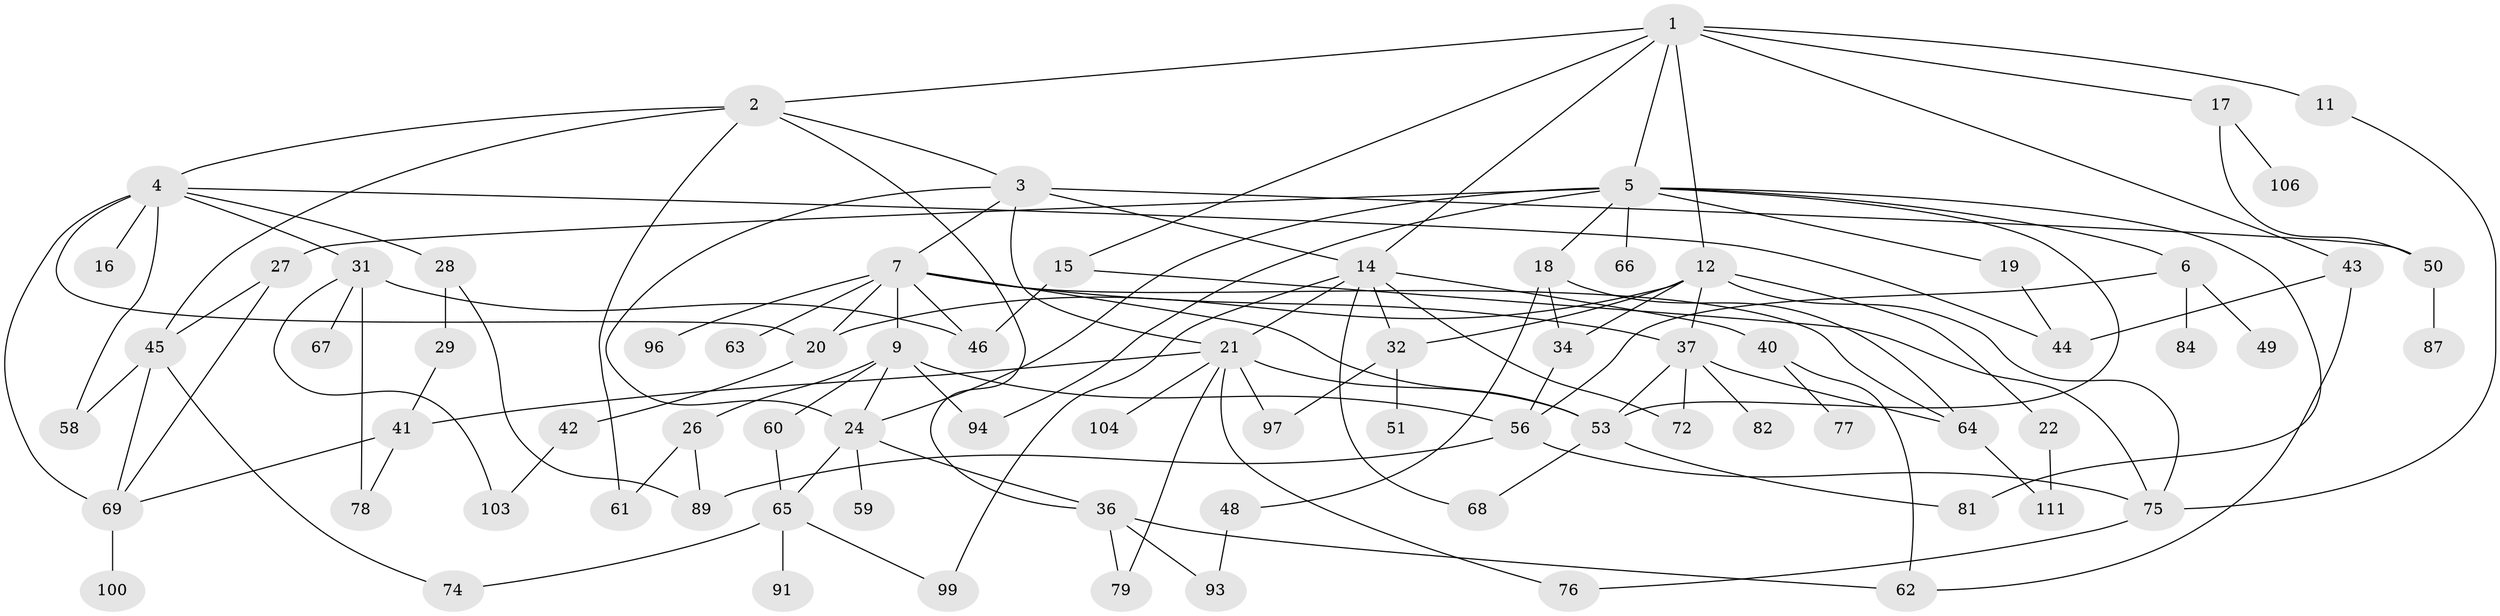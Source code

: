 // Generated by graph-tools (version 1.1) at 2025/23/03/03/25 07:23:30]
// undirected, 77 vertices, 126 edges
graph export_dot {
graph [start="1"]
  node [color=gray90,style=filled];
  1 [super="+33"];
  2 [super="+105"];
  3 [super="+13"];
  4 [super="+8"];
  5 [super="+23"];
  6 [super="+54"];
  7 [super="+10"];
  9 [super="+30"];
  11;
  12 [super="+57"];
  14 [super="+101"];
  15;
  16;
  17 [super="+38"];
  18 [super="+25"];
  19;
  20;
  21 [super="+35"];
  22 [super="+86"];
  24 [super="+39"];
  26 [super="+85"];
  27;
  28 [super="+83"];
  29;
  31 [super="+70"];
  32 [super="+47"];
  34;
  36 [super="+112"];
  37 [super="+80"];
  40;
  41 [super="+107"];
  42;
  43 [super="+109"];
  44 [super="+52"];
  45 [super="+55"];
  46;
  48;
  49;
  50 [super="+92"];
  51;
  53 [super="+90"];
  56 [super="+102"];
  58;
  59;
  60;
  61;
  62;
  63;
  64 [super="+73"];
  65 [super="+88"];
  66;
  67;
  68;
  69 [super="+71"];
  72;
  74;
  75 [super="+108"];
  76;
  77;
  78;
  79 [super="+110"];
  81 [super="+95"];
  82;
  84;
  87;
  89;
  91;
  93;
  94 [super="+98"];
  96;
  97;
  99;
  100;
  103;
  104;
  106;
  111;
  1 -- 2;
  1 -- 5;
  1 -- 11;
  1 -- 12;
  1 -- 15;
  1 -- 17;
  1 -- 43;
  1 -- 14;
  2 -- 3;
  2 -- 4;
  2 -- 36;
  2 -- 61;
  2 -- 45;
  3 -- 7;
  3 -- 24;
  3 -- 50;
  3 -- 21;
  3 -- 14;
  4 -- 16;
  4 -- 28;
  4 -- 20;
  4 -- 58;
  4 -- 44;
  4 -- 31;
  4 -- 69;
  5 -- 6;
  5 -- 18;
  5 -- 19;
  5 -- 66;
  5 -- 81;
  5 -- 24;
  5 -- 27;
  5 -- 94;
  5 -- 53;
  6 -- 49;
  6 -- 56;
  6 -- 84;
  7 -- 9;
  7 -- 46;
  7 -- 96;
  7 -- 20;
  7 -- 53;
  7 -- 37;
  7 -- 64;
  7 -- 63;
  9 -- 26;
  9 -- 24;
  9 -- 56;
  9 -- 60;
  9 -- 94;
  11 -- 75;
  12 -- 22;
  12 -- 32;
  12 -- 37;
  12 -- 20;
  12 -- 34;
  12 -- 75;
  14 -- 40;
  14 -- 68;
  14 -- 72;
  14 -- 21;
  14 -- 99;
  14 -- 32;
  15 -- 75;
  15 -- 46;
  17 -- 106;
  17 -- 50;
  18 -- 48;
  18 -- 34;
  18 -- 64;
  19 -- 44;
  20 -- 42;
  21 -- 53;
  21 -- 79;
  21 -- 97;
  21 -- 41;
  21 -- 104;
  21 -- 76;
  22 -- 111;
  24 -- 59;
  24 -- 36;
  24 -- 65;
  26 -- 61;
  26 -- 89;
  27 -- 45;
  27 -- 69;
  28 -- 29;
  28 -- 89;
  29 -- 41;
  31 -- 67;
  31 -- 78;
  31 -- 103;
  31 -- 46;
  32 -- 51;
  32 -- 97;
  34 -- 56;
  36 -- 62;
  36 -- 93;
  36 -- 79;
  37 -- 64;
  37 -- 82;
  37 -- 72;
  37 -- 53;
  40 -- 77;
  40 -- 62;
  41 -- 69;
  41 -- 78;
  42 -- 103;
  43 -- 62;
  43 -- 44;
  45 -- 69;
  45 -- 58;
  45 -- 74;
  48 -- 93;
  50 -- 87;
  53 -- 68;
  53 -- 81;
  56 -- 89;
  56 -- 75;
  60 -- 65;
  64 -- 111;
  65 -- 91;
  65 -- 99;
  65 -- 74;
  69 -- 100;
  75 -- 76;
}

